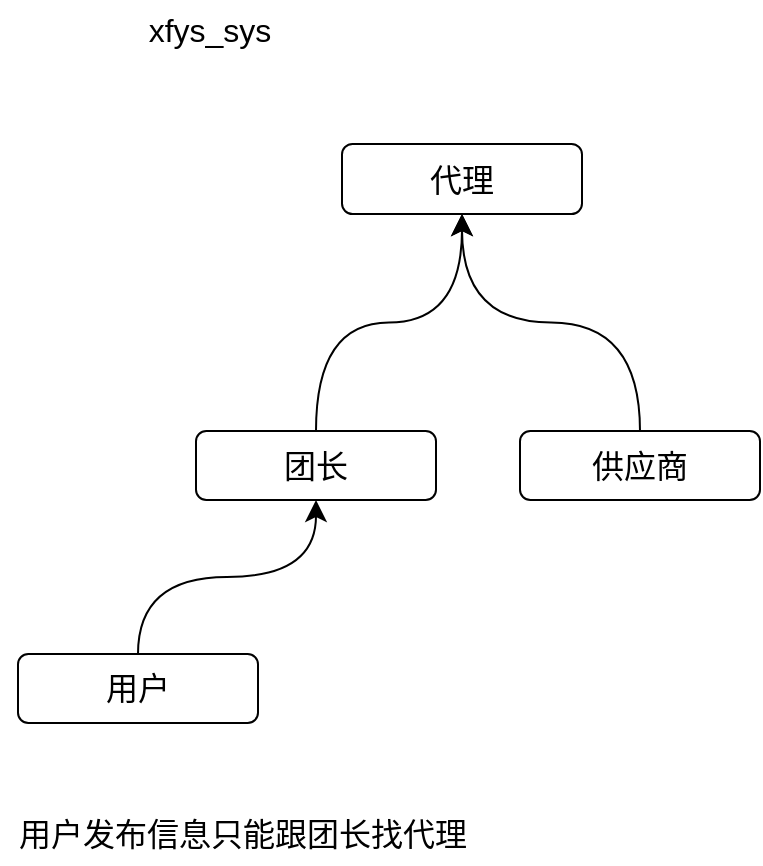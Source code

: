 <mxfile version="21.6.8" type="github">
  <diagram name="第 1 页" id="1SULF4poi3xS_OX-S2Gi">
    <mxGraphModel dx="2087" dy="1354" grid="0" gridSize="10" guides="1" tooltips="1" connect="1" arrows="1" fold="1" page="0" pageScale="1" pageWidth="827" pageHeight="1169" math="0" shadow="0">
      <root>
        <mxCell id="0" />
        <mxCell id="1" parent="0" />
        <mxCell id="bxJUAexvs2471o88TPBo-1" value="xfys_sys" style="text;html=1;strokeColor=none;fillColor=none;align=center;verticalAlign=middle;whiteSpace=wrap;rounded=0;fontSize=16;" vertex="1" parent="1">
          <mxGeometry x="-268" y="-59" width="60" height="30" as="geometry" />
        </mxCell>
        <mxCell id="bxJUAexvs2471o88TPBo-3" value="代理" style="rounded=1;whiteSpace=wrap;html=1;fontSize=16;" vertex="1" parent="1">
          <mxGeometry x="-172" y="13" width="120" height="35" as="geometry" />
        </mxCell>
        <mxCell id="bxJUAexvs2471o88TPBo-15" style="edgeStyle=orthogonalEdgeStyle;shape=connector;curved=1;rounded=0;orthogonalLoop=1;jettySize=auto;html=1;exitX=0.5;exitY=0;exitDx=0;exitDy=0;labelBackgroundColor=default;strokeColor=default;fontFamily=Helvetica;fontSize=12;fontColor=default;endArrow=classic;startSize=8;endSize=8;entryX=0.5;entryY=1;entryDx=0;entryDy=0;" edge="1" parent="1" source="bxJUAexvs2471o88TPBo-4" target="bxJUAexvs2471o88TPBo-3">
          <mxGeometry relative="1" as="geometry">
            <mxPoint x="-155" y="55" as="targetPoint" />
          </mxGeometry>
        </mxCell>
        <mxCell id="bxJUAexvs2471o88TPBo-4" value="团长" style="whiteSpace=wrap;html=1;fontSize=16;rounded=1;" vertex="1" parent="1">
          <mxGeometry x="-245" y="156.5" width="120" height="34.5" as="geometry" />
        </mxCell>
        <mxCell id="bxJUAexvs2471o88TPBo-12" style="edgeStyle=orthogonalEdgeStyle;curved=1;rounded=0;orthogonalLoop=1;jettySize=auto;html=1;exitX=0.5;exitY=0;exitDx=0;exitDy=0;entryX=0.5;entryY=1;entryDx=0;entryDy=0;fontSize=12;startSize=8;endSize=8;" edge="1" parent="1" source="bxJUAexvs2471o88TPBo-6" target="bxJUAexvs2471o88TPBo-4">
          <mxGeometry relative="1" as="geometry" />
        </mxCell>
        <mxCell id="bxJUAexvs2471o88TPBo-6" value="用户" style="whiteSpace=wrap;html=1;fontSize=16;rounded=1;" vertex="1" parent="1">
          <mxGeometry x="-334" y="268" width="120" height="34.5" as="geometry" />
        </mxCell>
        <mxCell id="bxJUAexvs2471o88TPBo-14" style="edgeStyle=orthogonalEdgeStyle;curved=1;rounded=0;orthogonalLoop=1;jettySize=auto;html=1;exitX=0.5;exitY=0;exitDx=0;exitDy=0;entryX=0.5;entryY=1;entryDx=0;entryDy=0;fontSize=12;startSize=8;endSize=8;" edge="1" parent="1" source="bxJUAexvs2471o88TPBo-13" target="bxJUAexvs2471o88TPBo-3">
          <mxGeometry relative="1" as="geometry" />
        </mxCell>
        <mxCell id="bxJUAexvs2471o88TPBo-13" value="供应商" style="whiteSpace=wrap;html=1;fontSize=16;rounded=1;" vertex="1" parent="1">
          <mxGeometry x="-83" y="156.5" width="120" height="34.5" as="geometry" />
        </mxCell>
        <mxCell id="bxJUAexvs2471o88TPBo-16" value="用户发布信息只能跟团长找代理" style="text;html=1;align=center;verticalAlign=middle;resizable=0;points=[];autosize=1;strokeColor=none;fillColor=none;fontSize=16;fontFamily=Helvetica;fontColor=default;" vertex="1" parent="1">
          <mxGeometry x="-343" y="342" width="242" height="31" as="geometry" />
        </mxCell>
      </root>
    </mxGraphModel>
  </diagram>
</mxfile>
